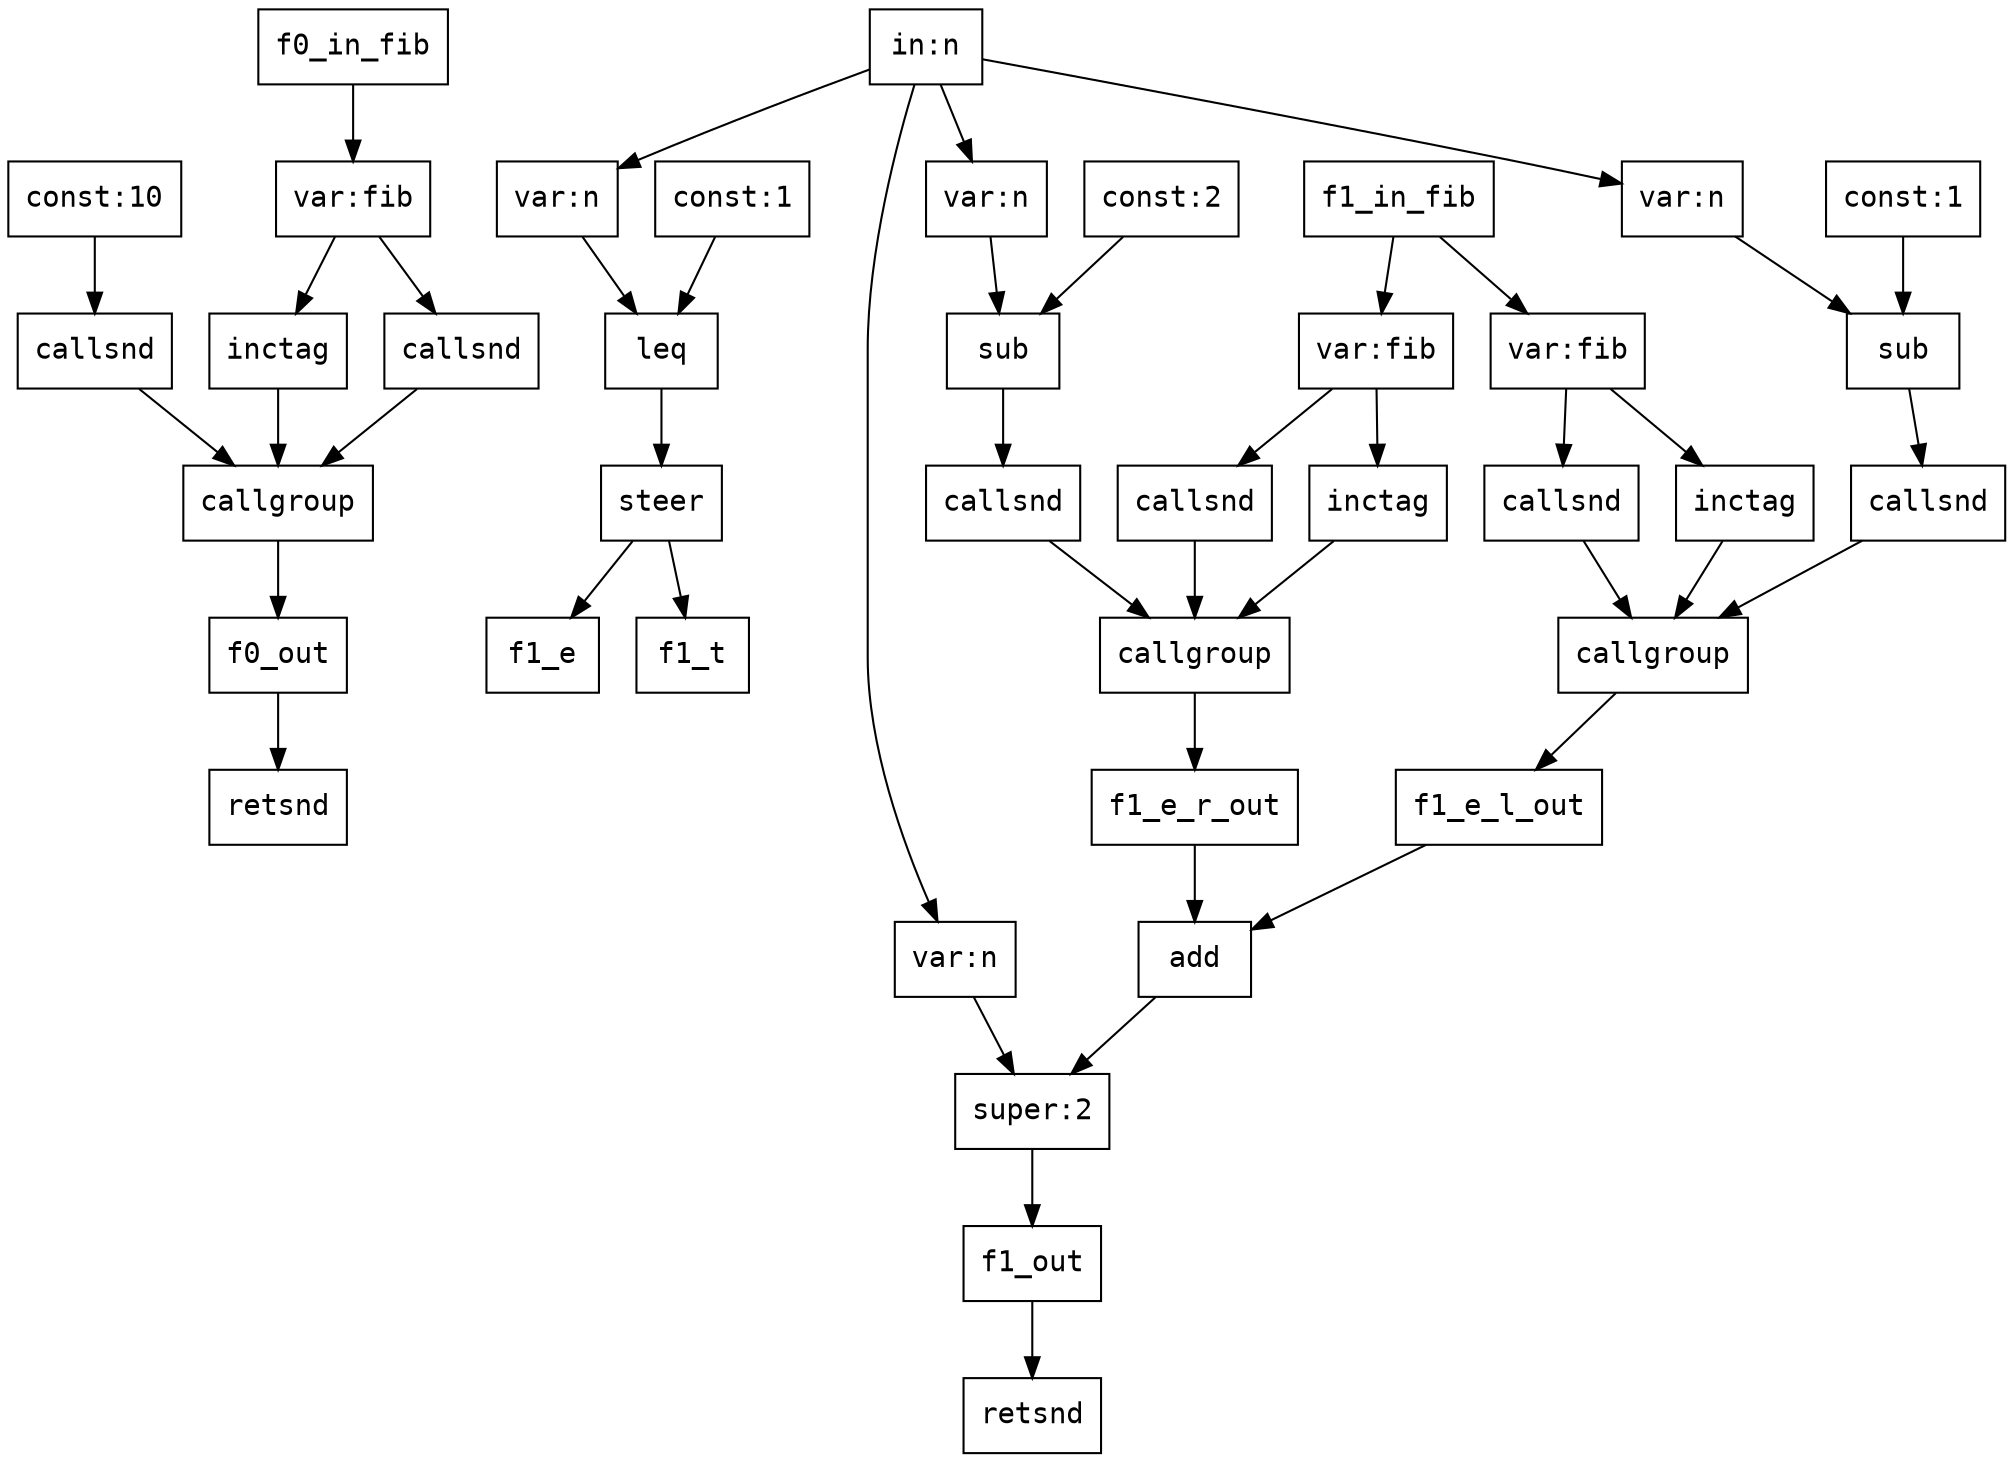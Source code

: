 digraph Dataflow {
  node [shape=record, fontname="Courier"];
  "f0_f_out" [label="var:fib"];
  "f0_in_fib" -> "f0_f_out";
  "f0_x_out" [label="const:10"];
  "f0_inctag" [label="inctag"];
  "f0_f_out" -> "f0_inctag";
  "f0_cg" [label="callgroup"];
  "f0_inctag" -> "f0_cg";
  "f0_cg_snd_fun" [label="callsnd"];
  "f0_f_out" -> "f0_cg_snd_fun";
  "f0_cg_snd_fun" -> "f0_cg";
  "f0_cg_snd_arg" [label="callsnd"];
  "f0_x_out" -> "f0_cg_snd_arg";
  "f0_cg_snd_arg" -> "f0_cg";
  "f0_cg" -> "f0_out";
  "f0_retsnd" [label="retsnd"];
  "f0_out" -> "f0_retsnd";
  "f1_in_n" [label="in:n"];
  "f1_c_l_out" [label="var:n"];
  "f1_in_n" -> "f1_c_l_out";
  "f1_c_r_out" [label="const:1"];
  "f1_c_out" [label="leq"];
  "f1_c_l_out" -> "f1_c_out";
  "f1_c_r_out" -> "f1_c_out";
  "f1_steer" [label="steer"];
  "f1_c_out" -> "f1_steer";
  "f1_steer" -> "f1_t";
  "f1_steer" -> "f1_e";
  "f1_t_out" [label="var:n"];
  "f1_in_n" -> "f1_t_out";
  "f1_e_l_f_out" [label="var:fib"];
  "f1_in_fib" -> "f1_e_l_f_out";
  "f1_e_l_x_l_out" [label="var:n"];
  "f1_in_n" -> "f1_e_l_x_l_out";
  "f1_e_l_x_r_out" [label="const:1"];
  "f1_e_l_x_out" [label="sub"];
  "f1_e_l_x_l_out" -> "f1_e_l_x_out";
  "f1_e_l_x_r_out" -> "f1_e_l_x_out";
  "f1_e_l_inctag" [label="inctag"];
  "f1_e_l_f_out" -> "f1_e_l_inctag";
  "f1_e_l_cg" [label="callgroup"];
  "f1_e_l_inctag" -> "f1_e_l_cg";
  "f1_e_l_cg_snd_fun" [label="callsnd"];
  "f1_e_l_f_out" -> "f1_e_l_cg_snd_fun";
  "f1_e_l_cg_snd_fun" -> "f1_e_l_cg";
  "f1_e_l_cg_snd_arg" [label="callsnd"];
  "f1_e_l_x_out" -> "f1_e_l_cg_snd_arg";
  "f1_e_l_cg_snd_arg" -> "f1_e_l_cg";
  "f1_e_l_cg" -> "f1_e_l_out";
  "f1_e_r_f_out" [label="var:fib"];
  "f1_in_fib" -> "f1_e_r_f_out";
  "f1_e_r_x_l_out" [label="var:n"];
  "f1_in_n" -> "f1_e_r_x_l_out";
  "f1_e_r_x_r_out" [label="const:2"];
  "f1_e_r_x_out" [label="sub"];
  "f1_e_r_x_l_out" -> "f1_e_r_x_out";
  "f1_e_r_x_r_out" -> "f1_e_r_x_out";
  "f1_e_r_inctag" [label="inctag"];
  "f1_e_r_f_out" -> "f1_e_r_inctag";
  "f1_e_r_cg" [label="callgroup"];
  "f1_e_r_inctag" -> "f1_e_r_cg";
  "f1_e_r_cg_snd_fun" [label="callsnd"];
  "f1_e_r_f_out" -> "f1_e_r_cg_snd_fun";
  "f1_e_r_cg_snd_fun" -> "f1_e_r_cg";
  "f1_e_r_cg_snd_arg" [label="callsnd"];
  "f1_e_r_x_out" -> "f1_e_r_cg_snd_arg";
  "f1_e_r_cg_snd_arg" -> "f1_e_r_cg";
  "f1_e_r_cg" -> "f1_e_r_out";
  "f1_e_out" [label="add"];
  "f1_e_l_out" -> "f1_e_out";
  "f1_e_r_out" -> "f1_e_out";
  "f1_phi" [label="super:2"];
  "f1_t_out" -> "f1_phi";
  "f1_e_out" -> "f1_phi";
  "f1_phi" -> "f1_out";
  "f1_retsnd" [label="retsnd"];
  "f1_out" -> "f1_retsnd";
}
